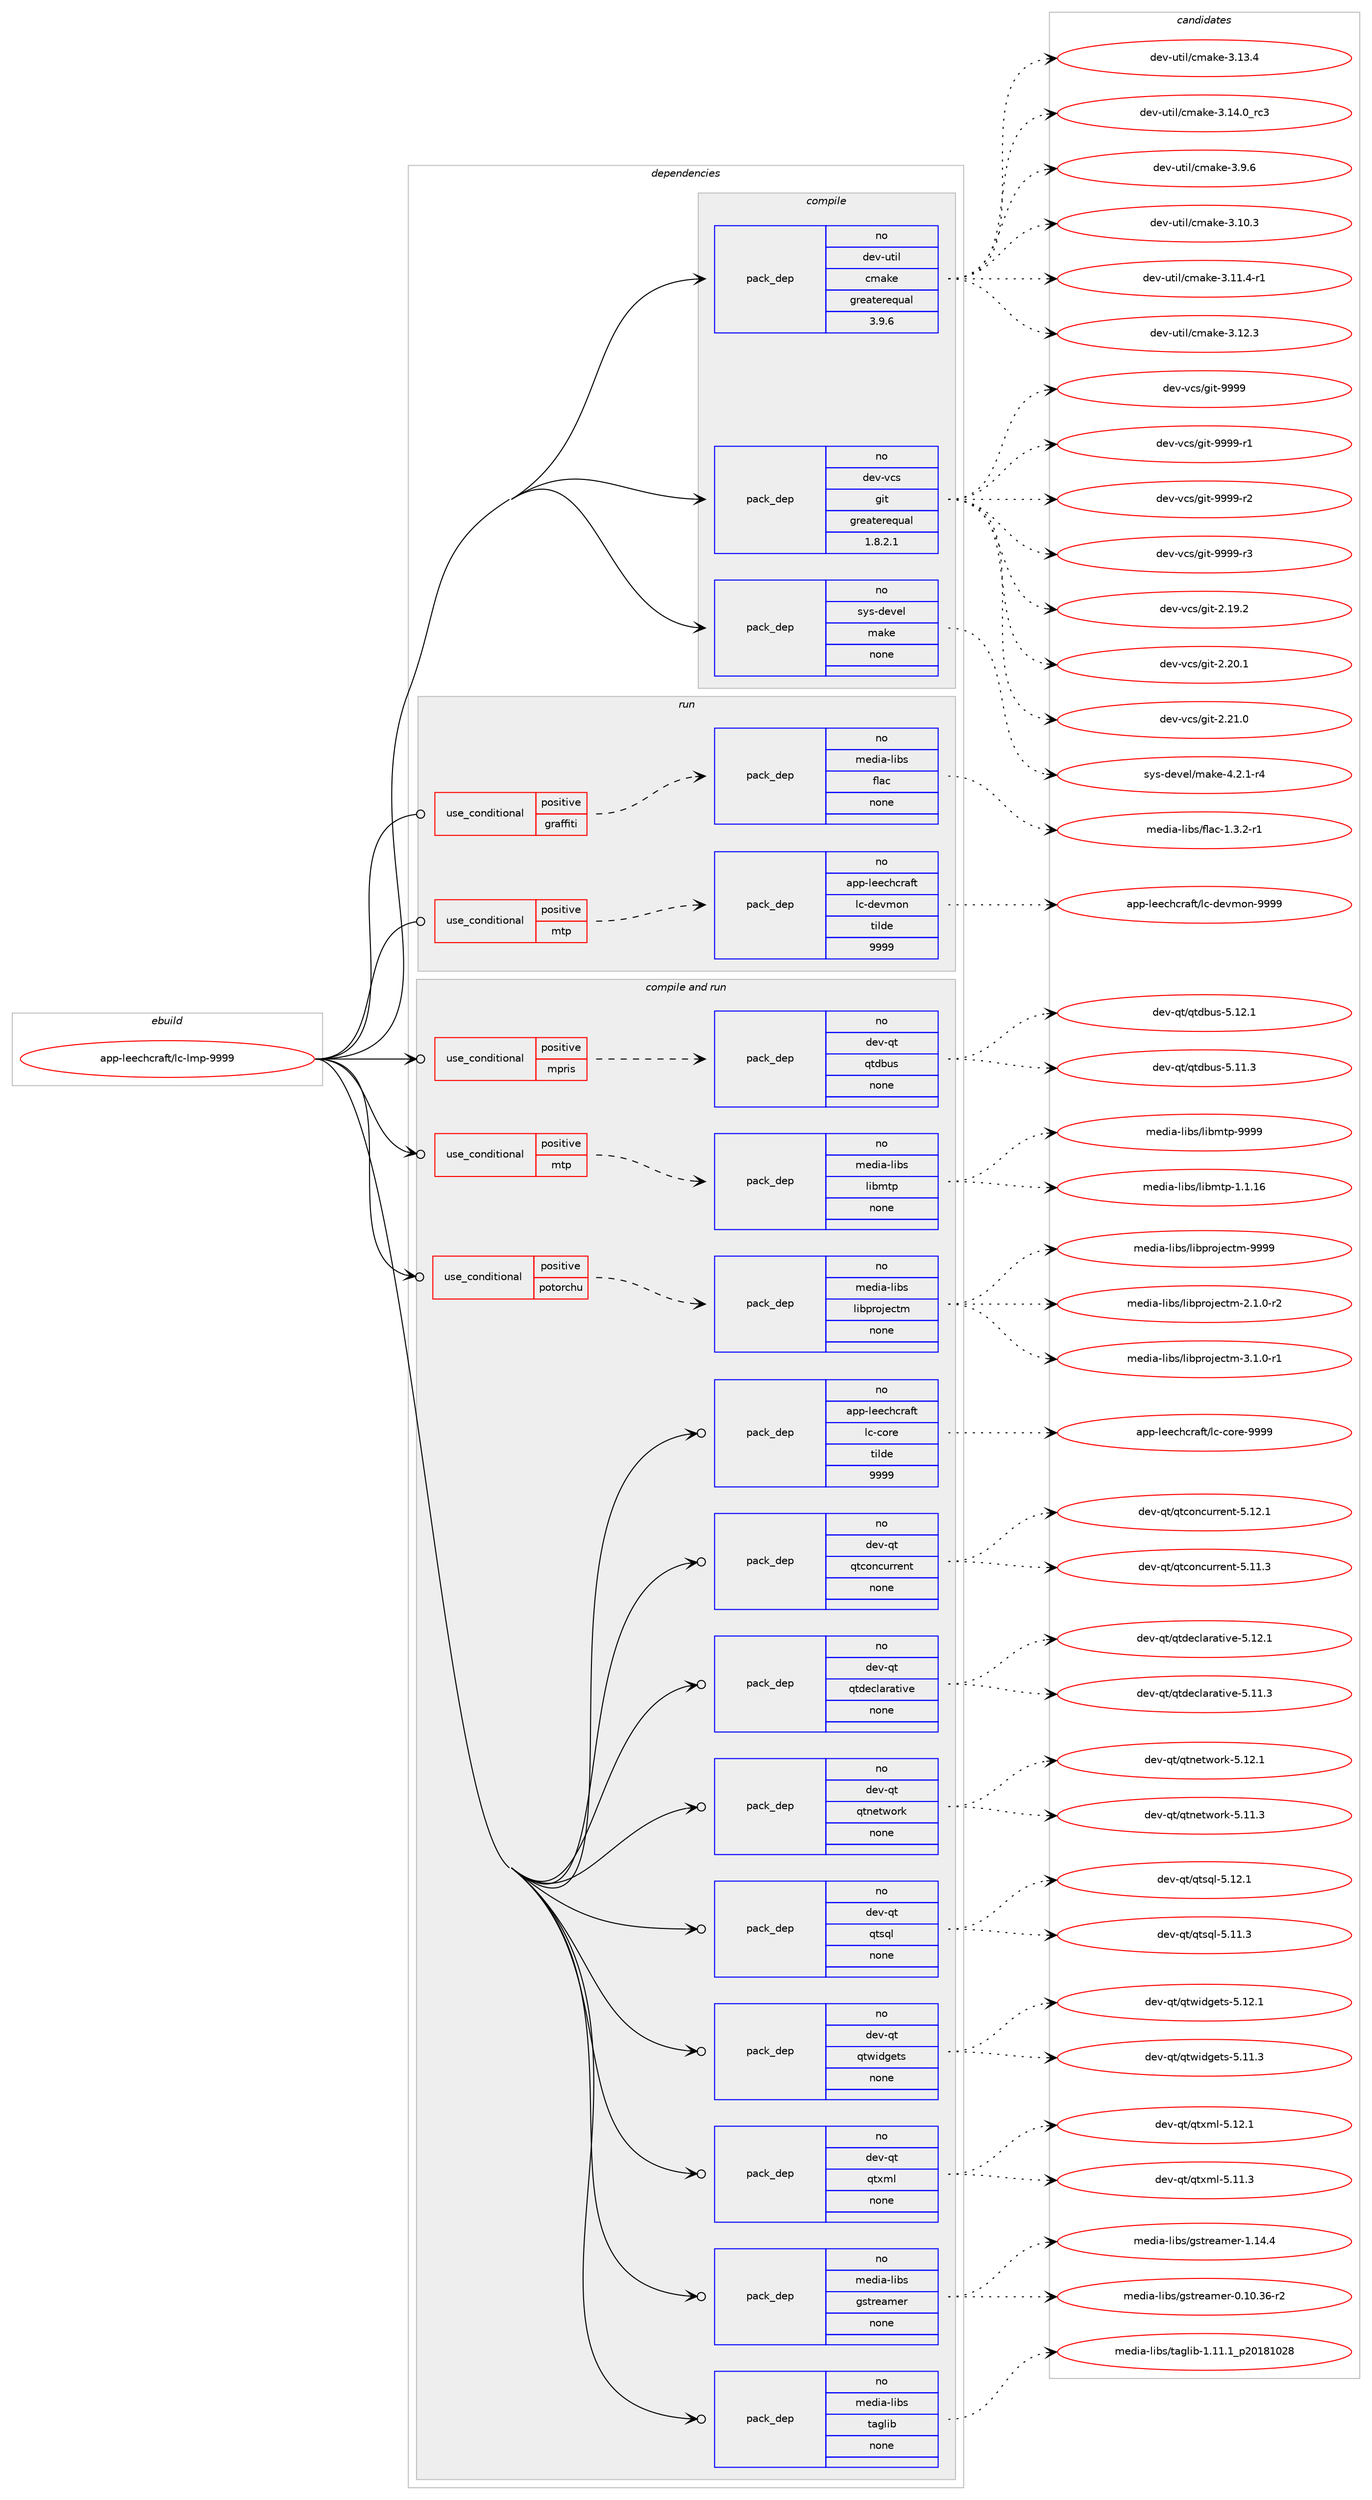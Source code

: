 digraph prolog {

# *************
# Graph options
# *************

newrank=true;
concentrate=true;
compound=true;
graph [rankdir=LR,fontname=Helvetica,fontsize=10,ranksep=1.5];#, ranksep=2.5, nodesep=0.2];
edge  [arrowhead=vee];
node  [fontname=Helvetica,fontsize=10];

# **********
# The ebuild
# **********

subgraph cluster_leftcol {
color=gray;
rank=same;
label=<<i>ebuild</i>>;
id [label="app-leechcraft/lc-lmp-9999", color=red, width=4, href="../app-leechcraft/lc-lmp-9999.svg"];
}

# ****************
# The dependencies
# ****************

subgraph cluster_midcol {
color=gray;
label=<<i>dependencies</i>>;
subgraph cluster_compile {
fillcolor="#eeeeee";
style=filled;
label=<<i>compile</i>>;
subgraph pack923963 {
dependency1297064 [label=<<TABLE BORDER="0" CELLBORDER="1" CELLSPACING="0" CELLPADDING="4" WIDTH="220"><TR><TD ROWSPAN="6" CELLPADDING="30">pack_dep</TD></TR><TR><TD WIDTH="110">no</TD></TR><TR><TD>dev-util</TD></TR><TR><TD>cmake</TD></TR><TR><TD>greaterequal</TD></TR><TR><TD>3.9.6</TD></TR></TABLE>>, shape=none, color=blue];
}
id:e -> dependency1297064:w [weight=20,style="solid",arrowhead="vee"];
subgraph pack923964 {
dependency1297065 [label=<<TABLE BORDER="0" CELLBORDER="1" CELLSPACING="0" CELLPADDING="4" WIDTH="220"><TR><TD ROWSPAN="6" CELLPADDING="30">pack_dep</TD></TR><TR><TD WIDTH="110">no</TD></TR><TR><TD>dev-vcs</TD></TR><TR><TD>git</TD></TR><TR><TD>greaterequal</TD></TR><TR><TD>1.8.2.1</TD></TR></TABLE>>, shape=none, color=blue];
}
id:e -> dependency1297065:w [weight=20,style="solid",arrowhead="vee"];
subgraph pack923965 {
dependency1297066 [label=<<TABLE BORDER="0" CELLBORDER="1" CELLSPACING="0" CELLPADDING="4" WIDTH="220"><TR><TD ROWSPAN="6" CELLPADDING="30">pack_dep</TD></TR><TR><TD WIDTH="110">no</TD></TR><TR><TD>sys-devel</TD></TR><TR><TD>make</TD></TR><TR><TD>none</TD></TR><TR><TD></TD></TR></TABLE>>, shape=none, color=blue];
}
id:e -> dependency1297066:w [weight=20,style="solid",arrowhead="vee"];
}
subgraph cluster_compileandrun {
fillcolor="#eeeeee";
style=filled;
label=<<i>compile and run</i>>;
subgraph cond352920 {
dependency1297067 [label=<<TABLE BORDER="0" CELLBORDER="1" CELLSPACING="0" CELLPADDING="4"><TR><TD ROWSPAN="3" CELLPADDING="10">use_conditional</TD></TR><TR><TD>positive</TD></TR><TR><TD>mpris</TD></TR></TABLE>>, shape=none, color=red];
subgraph pack923966 {
dependency1297068 [label=<<TABLE BORDER="0" CELLBORDER="1" CELLSPACING="0" CELLPADDING="4" WIDTH="220"><TR><TD ROWSPAN="6" CELLPADDING="30">pack_dep</TD></TR><TR><TD WIDTH="110">no</TD></TR><TR><TD>dev-qt</TD></TR><TR><TD>qtdbus</TD></TR><TR><TD>none</TD></TR><TR><TD></TD></TR></TABLE>>, shape=none, color=blue];
}
dependency1297067:e -> dependency1297068:w [weight=20,style="dashed",arrowhead="vee"];
}
id:e -> dependency1297067:w [weight=20,style="solid",arrowhead="odotvee"];
subgraph cond352921 {
dependency1297069 [label=<<TABLE BORDER="0" CELLBORDER="1" CELLSPACING="0" CELLPADDING="4"><TR><TD ROWSPAN="3" CELLPADDING="10">use_conditional</TD></TR><TR><TD>positive</TD></TR><TR><TD>mtp</TD></TR></TABLE>>, shape=none, color=red];
subgraph pack923967 {
dependency1297070 [label=<<TABLE BORDER="0" CELLBORDER="1" CELLSPACING="0" CELLPADDING="4" WIDTH="220"><TR><TD ROWSPAN="6" CELLPADDING="30">pack_dep</TD></TR><TR><TD WIDTH="110">no</TD></TR><TR><TD>media-libs</TD></TR><TR><TD>libmtp</TD></TR><TR><TD>none</TD></TR><TR><TD></TD></TR></TABLE>>, shape=none, color=blue];
}
dependency1297069:e -> dependency1297070:w [weight=20,style="dashed",arrowhead="vee"];
}
id:e -> dependency1297069:w [weight=20,style="solid",arrowhead="odotvee"];
subgraph cond352922 {
dependency1297071 [label=<<TABLE BORDER="0" CELLBORDER="1" CELLSPACING="0" CELLPADDING="4"><TR><TD ROWSPAN="3" CELLPADDING="10">use_conditional</TD></TR><TR><TD>positive</TD></TR><TR><TD>potorchu</TD></TR></TABLE>>, shape=none, color=red];
subgraph pack923968 {
dependency1297072 [label=<<TABLE BORDER="0" CELLBORDER="1" CELLSPACING="0" CELLPADDING="4" WIDTH="220"><TR><TD ROWSPAN="6" CELLPADDING="30">pack_dep</TD></TR><TR><TD WIDTH="110">no</TD></TR><TR><TD>media-libs</TD></TR><TR><TD>libprojectm</TD></TR><TR><TD>none</TD></TR><TR><TD></TD></TR></TABLE>>, shape=none, color=blue];
}
dependency1297071:e -> dependency1297072:w [weight=20,style="dashed",arrowhead="vee"];
}
id:e -> dependency1297071:w [weight=20,style="solid",arrowhead="odotvee"];
subgraph pack923969 {
dependency1297073 [label=<<TABLE BORDER="0" CELLBORDER="1" CELLSPACING="0" CELLPADDING="4" WIDTH="220"><TR><TD ROWSPAN="6" CELLPADDING="30">pack_dep</TD></TR><TR><TD WIDTH="110">no</TD></TR><TR><TD>app-leechcraft</TD></TR><TR><TD>lc-core</TD></TR><TR><TD>tilde</TD></TR><TR><TD>9999</TD></TR></TABLE>>, shape=none, color=blue];
}
id:e -> dependency1297073:w [weight=20,style="solid",arrowhead="odotvee"];
subgraph pack923970 {
dependency1297074 [label=<<TABLE BORDER="0" CELLBORDER="1" CELLSPACING="0" CELLPADDING="4" WIDTH="220"><TR><TD ROWSPAN="6" CELLPADDING="30">pack_dep</TD></TR><TR><TD WIDTH="110">no</TD></TR><TR><TD>dev-qt</TD></TR><TR><TD>qtconcurrent</TD></TR><TR><TD>none</TD></TR><TR><TD></TD></TR></TABLE>>, shape=none, color=blue];
}
id:e -> dependency1297074:w [weight=20,style="solid",arrowhead="odotvee"];
subgraph pack923971 {
dependency1297075 [label=<<TABLE BORDER="0" CELLBORDER="1" CELLSPACING="0" CELLPADDING="4" WIDTH="220"><TR><TD ROWSPAN="6" CELLPADDING="30">pack_dep</TD></TR><TR><TD WIDTH="110">no</TD></TR><TR><TD>dev-qt</TD></TR><TR><TD>qtdeclarative</TD></TR><TR><TD>none</TD></TR><TR><TD></TD></TR></TABLE>>, shape=none, color=blue];
}
id:e -> dependency1297075:w [weight=20,style="solid",arrowhead="odotvee"];
subgraph pack923972 {
dependency1297076 [label=<<TABLE BORDER="0" CELLBORDER="1" CELLSPACING="0" CELLPADDING="4" WIDTH="220"><TR><TD ROWSPAN="6" CELLPADDING="30">pack_dep</TD></TR><TR><TD WIDTH="110">no</TD></TR><TR><TD>dev-qt</TD></TR><TR><TD>qtnetwork</TD></TR><TR><TD>none</TD></TR><TR><TD></TD></TR></TABLE>>, shape=none, color=blue];
}
id:e -> dependency1297076:w [weight=20,style="solid",arrowhead="odotvee"];
subgraph pack923973 {
dependency1297077 [label=<<TABLE BORDER="0" CELLBORDER="1" CELLSPACING="0" CELLPADDING="4" WIDTH="220"><TR><TD ROWSPAN="6" CELLPADDING="30">pack_dep</TD></TR><TR><TD WIDTH="110">no</TD></TR><TR><TD>dev-qt</TD></TR><TR><TD>qtsql</TD></TR><TR><TD>none</TD></TR><TR><TD></TD></TR></TABLE>>, shape=none, color=blue];
}
id:e -> dependency1297077:w [weight=20,style="solid",arrowhead="odotvee"];
subgraph pack923974 {
dependency1297078 [label=<<TABLE BORDER="0" CELLBORDER="1" CELLSPACING="0" CELLPADDING="4" WIDTH="220"><TR><TD ROWSPAN="6" CELLPADDING="30">pack_dep</TD></TR><TR><TD WIDTH="110">no</TD></TR><TR><TD>dev-qt</TD></TR><TR><TD>qtwidgets</TD></TR><TR><TD>none</TD></TR><TR><TD></TD></TR></TABLE>>, shape=none, color=blue];
}
id:e -> dependency1297078:w [weight=20,style="solid",arrowhead="odotvee"];
subgraph pack923975 {
dependency1297079 [label=<<TABLE BORDER="0" CELLBORDER="1" CELLSPACING="0" CELLPADDING="4" WIDTH="220"><TR><TD ROWSPAN="6" CELLPADDING="30">pack_dep</TD></TR><TR><TD WIDTH="110">no</TD></TR><TR><TD>dev-qt</TD></TR><TR><TD>qtxml</TD></TR><TR><TD>none</TD></TR><TR><TD></TD></TR></TABLE>>, shape=none, color=blue];
}
id:e -> dependency1297079:w [weight=20,style="solid",arrowhead="odotvee"];
subgraph pack923976 {
dependency1297080 [label=<<TABLE BORDER="0" CELLBORDER="1" CELLSPACING="0" CELLPADDING="4" WIDTH="220"><TR><TD ROWSPAN="6" CELLPADDING="30">pack_dep</TD></TR><TR><TD WIDTH="110">no</TD></TR><TR><TD>media-libs</TD></TR><TR><TD>gstreamer</TD></TR><TR><TD>none</TD></TR><TR><TD></TD></TR></TABLE>>, shape=none, color=blue];
}
id:e -> dependency1297080:w [weight=20,style="solid",arrowhead="odotvee"];
subgraph pack923977 {
dependency1297081 [label=<<TABLE BORDER="0" CELLBORDER="1" CELLSPACING="0" CELLPADDING="4" WIDTH="220"><TR><TD ROWSPAN="6" CELLPADDING="30">pack_dep</TD></TR><TR><TD WIDTH="110">no</TD></TR><TR><TD>media-libs</TD></TR><TR><TD>taglib</TD></TR><TR><TD>none</TD></TR><TR><TD></TD></TR></TABLE>>, shape=none, color=blue];
}
id:e -> dependency1297081:w [weight=20,style="solid",arrowhead="odotvee"];
}
subgraph cluster_run {
fillcolor="#eeeeee";
style=filled;
label=<<i>run</i>>;
subgraph cond352923 {
dependency1297082 [label=<<TABLE BORDER="0" CELLBORDER="1" CELLSPACING="0" CELLPADDING="4"><TR><TD ROWSPAN="3" CELLPADDING="10">use_conditional</TD></TR><TR><TD>positive</TD></TR><TR><TD>graffiti</TD></TR></TABLE>>, shape=none, color=red];
subgraph pack923978 {
dependency1297083 [label=<<TABLE BORDER="0" CELLBORDER="1" CELLSPACING="0" CELLPADDING="4" WIDTH="220"><TR><TD ROWSPAN="6" CELLPADDING="30">pack_dep</TD></TR><TR><TD WIDTH="110">no</TD></TR><TR><TD>media-libs</TD></TR><TR><TD>flac</TD></TR><TR><TD>none</TD></TR><TR><TD></TD></TR></TABLE>>, shape=none, color=blue];
}
dependency1297082:e -> dependency1297083:w [weight=20,style="dashed",arrowhead="vee"];
}
id:e -> dependency1297082:w [weight=20,style="solid",arrowhead="odot"];
subgraph cond352924 {
dependency1297084 [label=<<TABLE BORDER="0" CELLBORDER="1" CELLSPACING="0" CELLPADDING="4"><TR><TD ROWSPAN="3" CELLPADDING="10">use_conditional</TD></TR><TR><TD>positive</TD></TR><TR><TD>mtp</TD></TR></TABLE>>, shape=none, color=red];
subgraph pack923979 {
dependency1297085 [label=<<TABLE BORDER="0" CELLBORDER="1" CELLSPACING="0" CELLPADDING="4" WIDTH="220"><TR><TD ROWSPAN="6" CELLPADDING="30">pack_dep</TD></TR><TR><TD WIDTH="110">no</TD></TR><TR><TD>app-leechcraft</TD></TR><TR><TD>lc-devmon</TD></TR><TR><TD>tilde</TD></TR><TR><TD>9999</TD></TR></TABLE>>, shape=none, color=blue];
}
dependency1297084:e -> dependency1297085:w [weight=20,style="dashed",arrowhead="vee"];
}
id:e -> dependency1297084:w [weight=20,style="solid",arrowhead="odot"];
}
}

# **************
# The candidates
# **************

subgraph cluster_choices {
rank=same;
color=gray;
label=<<i>candidates</i>>;

subgraph choice923963 {
color=black;
nodesep=1;
choice1001011184511711610510847991099710710145514649484651 [label="dev-util/cmake-3.10.3", color=red, width=4,href="../dev-util/cmake-3.10.3.svg"];
choice10010111845117116105108479910997107101455146494946524511449 [label="dev-util/cmake-3.11.4-r1", color=red, width=4,href="../dev-util/cmake-3.11.4-r1.svg"];
choice1001011184511711610510847991099710710145514649504651 [label="dev-util/cmake-3.12.3", color=red, width=4,href="../dev-util/cmake-3.12.3.svg"];
choice1001011184511711610510847991099710710145514649514652 [label="dev-util/cmake-3.13.4", color=red, width=4,href="../dev-util/cmake-3.13.4.svg"];
choice1001011184511711610510847991099710710145514649524648951149951 [label="dev-util/cmake-3.14.0_rc3", color=red, width=4,href="../dev-util/cmake-3.14.0_rc3.svg"];
choice10010111845117116105108479910997107101455146574654 [label="dev-util/cmake-3.9.6", color=red, width=4,href="../dev-util/cmake-3.9.6.svg"];
dependency1297064:e -> choice1001011184511711610510847991099710710145514649484651:w [style=dotted,weight="100"];
dependency1297064:e -> choice10010111845117116105108479910997107101455146494946524511449:w [style=dotted,weight="100"];
dependency1297064:e -> choice1001011184511711610510847991099710710145514649504651:w [style=dotted,weight="100"];
dependency1297064:e -> choice1001011184511711610510847991099710710145514649514652:w [style=dotted,weight="100"];
dependency1297064:e -> choice1001011184511711610510847991099710710145514649524648951149951:w [style=dotted,weight="100"];
dependency1297064:e -> choice10010111845117116105108479910997107101455146574654:w [style=dotted,weight="100"];
}
subgraph choice923964 {
color=black;
nodesep=1;
choice10010111845118991154710310511645504649574650 [label="dev-vcs/git-2.19.2", color=red, width=4,href="../dev-vcs/git-2.19.2.svg"];
choice10010111845118991154710310511645504650484649 [label="dev-vcs/git-2.20.1", color=red, width=4,href="../dev-vcs/git-2.20.1.svg"];
choice10010111845118991154710310511645504650494648 [label="dev-vcs/git-2.21.0", color=red, width=4,href="../dev-vcs/git-2.21.0.svg"];
choice1001011184511899115471031051164557575757 [label="dev-vcs/git-9999", color=red, width=4,href="../dev-vcs/git-9999.svg"];
choice10010111845118991154710310511645575757574511449 [label="dev-vcs/git-9999-r1", color=red, width=4,href="../dev-vcs/git-9999-r1.svg"];
choice10010111845118991154710310511645575757574511450 [label="dev-vcs/git-9999-r2", color=red, width=4,href="../dev-vcs/git-9999-r2.svg"];
choice10010111845118991154710310511645575757574511451 [label="dev-vcs/git-9999-r3", color=red, width=4,href="../dev-vcs/git-9999-r3.svg"];
dependency1297065:e -> choice10010111845118991154710310511645504649574650:w [style=dotted,weight="100"];
dependency1297065:e -> choice10010111845118991154710310511645504650484649:w [style=dotted,weight="100"];
dependency1297065:e -> choice10010111845118991154710310511645504650494648:w [style=dotted,weight="100"];
dependency1297065:e -> choice1001011184511899115471031051164557575757:w [style=dotted,weight="100"];
dependency1297065:e -> choice10010111845118991154710310511645575757574511449:w [style=dotted,weight="100"];
dependency1297065:e -> choice10010111845118991154710310511645575757574511450:w [style=dotted,weight="100"];
dependency1297065:e -> choice10010111845118991154710310511645575757574511451:w [style=dotted,weight="100"];
}
subgraph choice923965 {
color=black;
nodesep=1;
choice1151211154510010111810110847109971071014552465046494511452 [label="sys-devel/make-4.2.1-r4", color=red, width=4,href="../sys-devel/make-4.2.1-r4.svg"];
dependency1297066:e -> choice1151211154510010111810110847109971071014552465046494511452:w [style=dotted,weight="100"];
}
subgraph choice923966 {
color=black;
nodesep=1;
choice10010111845113116471131161009811711545534649494651 [label="dev-qt/qtdbus-5.11.3", color=red, width=4,href="../dev-qt/qtdbus-5.11.3.svg"];
choice10010111845113116471131161009811711545534649504649 [label="dev-qt/qtdbus-5.12.1", color=red, width=4,href="../dev-qt/qtdbus-5.12.1.svg"];
dependency1297068:e -> choice10010111845113116471131161009811711545534649494651:w [style=dotted,weight="100"];
dependency1297068:e -> choice10010111845113116471131161009811711545534649504649:w [style=dotted,weight="100"];
}
subgraph choice923967 {
color=black;
nodesep=1;
choice109101100105974510810598115471081059810911611245494649464954 [label="media-libs/libmtp-1.1.16", color=red, width=4,href="../media-libs/libmtp-1.1.16.svg"];
choice10910110010597451081059811547108105981091161124557575757 [label="media-libs/libmtp-9999", color=red, width=4,href="../media-libs/libmtp-9999.svg"];
dependency1297070:e -> choice109101100105974510810598115471081059810911611245494649464954:w [style=dotted,weight="100"];
dependency1297070:e -> choice10910110010597451081059811547108105981091161124557575757:w [style=dotted,weight="100"];
}
subgraph choice923968 {
color=black;
nodesep=1;
choice1091011001059745108105981154710810598112114111106101991161094550464946484511450 [label="media-libs/libprojectm-2.1.0-r2", color=red, width=4,href="../media-libs/libprojectm-2.1.0-r2.svg"];
choice1091011001059745108105981154710810598112114111106101991161094551464946484511449 [label="media-libs/libprojectm-3.1.0-r1", color=red, width=4,href="../media-libs/libprojectm-3.1.0-r1.svg"];
choice1091011001059745108105981154710810598112114111106101991161094557575757 [label="media-libs/libprojectm-9999", color=red, width=4,href="../media-libs/libprojectm-9999.svg"];
dependency1297072:e -> choice1091011001059745108105981154710810598112114111106101991161094550464946484511450:w [style=dotted,weight="100"];
dependency1297072:e -> choice1091011001059745108105981154710810598112114111106101991161094551464946484511449:w [style=dotted,weight="100"];
dependency1297072:e -> choice1091011001059745108105981154710810598112114111106101991161094557575757:w [style=dotted,weight="100"];
}
subgraph choice923969 {
color=black;
nodesep=1;
choice9711211245108101101991049911497102116471089945991111141014557575757 [label="app-leechcraft/lc-core-9999", color=red, width=4,href="../app-leechcraft/lc-core-9999.svg"];
dependency1297073:e -> choice9711211245108101101991049911497102116471089945991111141014557575757:w [style=dotted,weight="100"];
}
subgraph choice923970 {
color=black;
nodesep=1;
choice1001011184511311647113116991111109911711411410111011645534649494651 [label="dev-qt/qtconcurrent-5.11.3", color=red, width=4,href="../dev-qt/qtconcurrent-5.11.3.svg"];
choice1001011184511311647113116991111109911711411410111011645534649504649 [label="dev-qt/qtconcurrent-5.12.1", color=red, width=4,href="../dev-qt/qtconcurrent-5.12.1.svg"];
dependency1297074:e -> choice1001011184511311647113116991111109911711411410111011645534649494651:w [style=dotted,weight="100"];
dependency1297074:e -> choice1001011184511311647113116991111109911711411410111011645534649504649:w [style=dotted,weight="100"];
}
subgraph choice923971 {
color=black;
nodesep=1;
choice100101118451131164711311610010199108971149711610511810145534649494651 [label="dev-qt/qtdeclarative-5.11.3", color=red, width=4,href="../dev-qt/qtdeclarative-5.11.3.svg"];
choice100101118451131164711311610010199108971149711610511810145534649504649 [label="dev-qt/qtdeclarative-5.12.1", color=red, width=4,href="../dev-qt/qtdeclarative-5.12.1.svg"];
dependency1297075:e -> choice100101118451131164711311610010199108971149711610511810145534649494651:w [style=dotted,weight="100"];
dependency1297075:e -> choice100101118451131164711311610010199108971149711610511810145534649504649:w [style=dotted,weight="100"];
}
subgraph choice923972 {
color=black;
nodesep=1;
choice100101118451131164711311611010111611911111410745534649494651 [label="dev-qt/qtnetwork-5.11.3", color=red, width=4,href="../dev-qt/qtnetwork-5.11.3.svg"];
choice100101118451131164711311611010111611911111410745534649504649 [label="dev-qt/qtnetwork-5.12.1", color=red, width=4,href="../dev-qt/qtnetwork-5.12.1.svg"];
dependency1297076:e -> choice100101118451131164711311611010111611911111410745534649494651:w [style=dotted,weight="100"];
dependency1297076:e -> choice100101118451131164711311611010111611911111410745534649504649:w [style=dotted,weight="100"];
}
subgraph choice923973 {
color=black;
nodesep=1;
choice100101118451131164711311611511310845534649494651 [label="dev-qt/qtsql-5.11.3", color=red, width=4,href="../dev-qt/qtsql-5.11.3.svg"];
choice100101118451131164711311611511310845534649504649 [label="dev-qt/qtsql-5.12.1", color=red, width=4,href="../dev-qt/qtsql-5.12.1.svg"];
dependency1297077:e -> choice100101118451131164711311611511310845534649494651:w [style=dotted,weight="100"];
dependency1297077:e -> choice100101118451131164711311611511310845534649504649:w [style=dotted,weight="100"];
}
subgraph choice923974 {
color=black;
nodesep=1;
choice100101118451131164711311611910510010310111611545534649494651 [label="dev-qt/qtwidgets-5.11.3", color=red, width=4,href="../dev-qt/qtwidgets-5.11.3.svg"];
choice100101118451131164711311611910510010310111611545534649504649 [label="dev-qt/qtwidgets-5.12.1", color=red, width=4,href="../dev-qt/qtwidgets-5.12.1.svg"];
dependency1297078:e -> choice100101118451131164711311611910510010310111611545534649494651:w [style=dotted,weight="100"];
dependency1297078:e -> choice100101118451131164711311611910510010310111611545534649504649:w [style=dotted,weight="100"];
}
subgraph choice923975 {
color=black;
nodesep=1;
choice100101118451131164711311612010910845534649494651 [label="dev-qt/qtxml-5.11.3", color=red, width=4,href="../dev-qt/qtxml-5.11.3.svg"];
choice100101118451131164711311612010910845534649504649 [label="dev-qt/qtxml-5.12.1", color=red, width=4,href="../dev-qt/qtxml-5.12.1.svg"];
dependency1297079:e -> choice100101118451131164711311612010910845534649494651:w [style=dotted,weight="100"];
dependency1297079:e -> choice100101118451131164711311612010910845534649504649:w [style=dotted,weight="100"];
}
subgraph choice923976 {
color=black;
nodesep=1;
choice109101100105974510810598115471031151161141019710910111445484649484651544511450 [label="media-libs/gstreamer-0.10.36-r2", color=red, width=4,href="../media-libs/gstreamer-0.10.36-r2.svg"];
choice109101100105974510810598115471031151161141019710910111445494649524652 [label="media-libs/gstreamer-1.14.4", color=red, width=4,href="../media-libs/gstreamer-1.14.4.svg"];
dependency1297080:e -> choice109101100105974510810598115471031151161141019710910111445484649484651544511450:w [style=dotted,weight="100"];
dependency1297080:e -> choice109101100105974510810598115471031151161141019710910111445494649524652:w [style=dotted,weight="100"];
}
subgraph choice923977 {
color=black;
nodesep=1;
choice10910110010597451081059811547116971031081059845494649494649951125048495649485056 [label="media-libs/taglib-1.11.1_p20181028", color=red, width=4,href="../media-libs/taglib-1.11.1_p20181028.svg"];
dependency1297081:e -> choice10910110010597451081059811547116971031081059845494649494649951125048495649485056:w [style=dotted,weight="100"];
}
subgraph choice923978 {
color=black;
nodesep=1;
choice1091011001059745108105981154710210897994549465146504511449 [label="media-libs/flac-1.3.2-r1", color=red, width=4,href="../media-libs/flac-1.3.2-r1.svg"];
dependency1297083:e -> choice1091011001059745108105981154710210897994549465146504511449:w [style=dotted,weight="100"];
}
subgraph choice923979 {
color=black;
nodesep=1;
choice97112112451081011019910499114971021164710899451001011181091111104557575757 [label="app-leechcraft/lc-devmon-9999", color=red, width=4,href="../app-leechcraft/lc-devmon-9999.svg"];
dependency1297085:e -> choice97112112451081011019910499114971021164710899451001011181091111104557575757:w [style=dotted,weight="100"];
}
}

}
